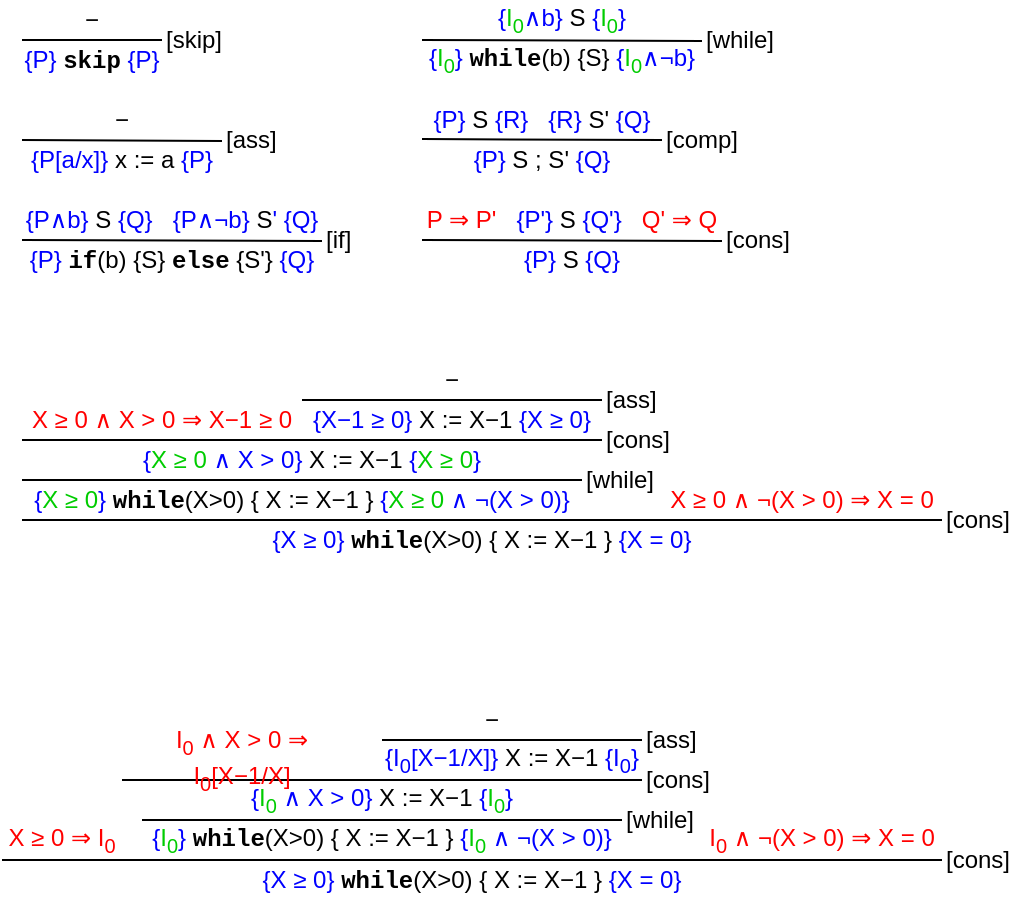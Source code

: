 <mxfile version="13.9.6" type="device"><diagram id="Asg6m0V9xPLLUNlzwCKo" name="Page-1"><mxGraphModel dx="813" dy="509" grid="1" gridSize="10" guides="1" tooltips="1" connect="1" arrows="1" fold="1" page="1" pageScale="1" pageWidth="827" pageHeight="1169" math="0" shadow="0"><root><mxCell id="0"/><mxCell id="1" parent="0"/><mxCell id="Lak8yk1qEorI7ZD_vmP8-6" value="−" style="text;html=1;strokeColor=none;fillColor=none;align=center;verticalAlign=middle;whiteSpace=wrap;rounded=0;" parent="1" vertex="1"><mxGeometry x="40" y="110" width="100" height="20" as="geometry"/></mxCell><mxCell id="Lak8yk1qEorI7ZD_vmP8-1" value="&lt;font color=&quot;#0000FF&quot;&gt;{P}&lt;/font&gt; &lt;b&gt;&lt;font face=&quot;Courier New&quot;&gt;skip&lt;/font&gt;&lt;/b&gt; &lt;font color=&quot;#0000FF&quot;&gt;{P}&lt;/font&gt;" style="text;html=1;strokeColor=none;fillColor=none;align=center;verticalAlign=middle;whiteSpace=wrap;rounded=0;" parent="1" vertex="1"><mxGeometry x="40" y="80" width="70" height="20" as="geometry"/></mxCell><mxCell id="Lak8yk1qEorI7ZD_vmP8-2" value="" style="endArrow=none;html=1;entryX=0;entryY=0;entryDx=0;entryDy=0;exitX=1;exitY=0;exitDx=0;exitDy=0;" parent="1" source="Lak8yk1qEorI7ZD_vmP8-1" target="Lak8yk1qEorI7ZD_vmP8-1" edge="1"><mxGeometry width="50" height="50" relative="1" as="geometry"><mxPoint x="210" y="180" as="sourcePoint"/><mxPoint x="260" y="130" as="targetPoint"/></mxGeometry></mxCell><mxCell id="Lak8yk1qEorI7ZD_vmP8-3" value="−" style="text;html=1;strokeColor=none;fillColor=none;align=center;verticalAlign=middle;whiteSpace=wrap;rounded=0;" parent="1" vertex="1"><mxGeometry x="40" y="60" width="70" height="20" as="geometry"/></mxCell><mxCell id="Lak8yk1qEorI7ZD_vmP8-4" value="&lt;font color=&quot;#0000FF&quot;&gt;{P[a/x]}&lt;/font&gt; x := a &lt;font color=&quot;#0000FF&quot;&gt;{P}&lt;/font&gt;" style="text;html=1;strokeColor=none;fillColor=none;align=center;verticalAlign=middle;whiteSpace=wrap;rounded=0;" parent="1" vertex="1"><mxGeometry x="40" y="130.48" width="100" height="20" as="geometry"/></mxCell><mxCell id="Lak8yk1qEorI7ZD_vmP8-5" value="" style="endArrow=none;html=1;entryX=0;entryY=0;entryDx=0;entryDy=0;exitX=1;exitY=0;exitDx=0;exitDy=0;" parent="1" source="Lak8yk1qEorI7ZD_vmP8-4" edge="1"><mxGeometry width="50" height="50" relative="1" as="geometry"><mxPoint x="110" y="130" as="sourcePoint"/><mxPoint x="40" y="130" as="targetPoint"/></mxGeometry></mxCell><mxCell id="Lak8yk1qEorI7ZD_vmP8-7" value="&lt;font color=&quot;#0000FF&quot;&gt;{P&lt;/font&gt;&lt;font color=&quot;#0000FF&quot;&gt;∧b}&lt;/font&gt; S &lt;font color=&quot;#0000FF&quot;&gt;{Q}&amp;nbsp;&amp;nbsp; &lt;/font&gt;&lt;font color=&quot;#0000FF&quot;&gt;&lt;font color=&quot;#0000FF&quot;&gt;{P&lt;/font&gt;&lt;/font&gt;&lt;font color=&quot;#0000FF&quot;&gt;&lt;font color=&quot;#0000FF&quot;&gt;∧&lt;/font&gt;&lt;/font&gt;&lt;font color=&quot;#0000FF&quot;&gt;&lt;font color=&quot;#0000FF&quot;&gt;¬b}&lt;/font&gt; &lt;font color=&quot;#000000&quot;&gt;S&lt;/font&gt;' &lt;font color=&quot;#0000FF&quot;&gt;{Q}&lt;/font&gt;&lt;/font&gt;" style="text;html=1;strokeColor=none;fillColor=none;align=center;verticalAlign=middle;whiteSpace=wrap;rounded=0;" parent="1" vertex="1"><mxGeometry x="40" y="160" width="150" height="20" as="geometry"/></mxCell><mxCell id="Lak8yk1qEorI7ZD_vmP8-8" value="&lt;font color=&quot;#0000FF&quot;&gt;{P}&lt;/font&gt; &lt;b&gt;&lt;font face=&quot;Courier New&quot;&gt;if&lt;/font&gt;&lt;/b&gt;(b) {S} &lt;b&gt;&lt;font face=&quot;Courier New&quot;&gt;else&lt;/font&gt;&lt;/b&gt; {S'} &lt;font color=&quot;#0000FF&quot;&gt;{Q}&lt;/font&gt;" style="text;html=1;strokeColor=none;fillColor=none;align=center;verticalAlign=middle;whiteSpace=wrap;rounded=0;" parent="1" vertex="1"><mxGeometry x="40" y="180.48" width="150" height="20" as="geometry"/></mxCell><mxCell id="Lak8yk1qEorI7ZD_vmP8-9" value="" style="endArrow=none;html=1;entryX=0;entryY=0;entryDx=0;entryDy=0;exitX=1;exitY=0;exitDx=0;exitDy=0;" parent="1" source="Lak8yk1qEorI7ZD_vmP8-8" edge="1"><mxGeometry width="50" height="50" relative="1" as="geometry"><mxPoint x="110" y="180" as="sourcePoint"/><mxPoint x="40" y="180" as="targetPoint"/></mxGeometry></mxCell><mxCell id="Lak8yk1qEorI7ZD_vmP8-11" value="&lt;font color=&quot;#0000FF&quot;&gt;{&lt;font color=&quot;#00CC00&quot;&gt;I&lt;/font&gt;&lt;/font&gt;&lt;font color=&quot;#00CC00&quot;&gt;&lt;sub&gt;0&lt;/sub&gt;&lt;/font&gt;&lt;font color=&quot;#0000FF&quot;&gt;∧b}&lt;/font&gt; S &lt;font color=&quot;#0000FF&quot;&gt;{&lt;font color=&quot;#00CC00&quot;&gt;I&lt;sub&gt;0&lt;/sub&gt;&lt;/font&gt;}&lt;br&gt;&lt;/font&gt;" style="text;html=1;strokeColor=none;fillColor=none;align=center;verticalAlign=middle;whiteSpace=wrap;rounded=0;" parent="1" vertex="1"><mxGeometry x="240" y="60" width="140" height="20" as="geometry"/></mxCell><mxCell id="Lak8yk1qEorI7ZD_vmP8-12" value="&lt;font color=&quot;#0000FF&quot;&gt;{&lt;/font&gt;&lt;font color=&quot;#0000FF&quot;&gt;&lt;font color=&quot;#00CC00&quot;&gt;I&lt;sub&gt;0&lt;/sub&gt;&lt;/font&gt;}&lt;/font&gt; &lt;b&gt;&lt;font face=&quot;Courier New&quot;&gt;while&lt;/font&gt;&lt;/b&gt;(b) {S} &lt;font color=&quot;#0000FF&quot;&gt;&lt;font color=&quot;#0000FF&quot;&gt;{&lt;font color=&quot;#00CC00&quot;&gt;I&lt;sub&gt;0&lt;/sub&gt;&lt;/font&gt;&lt;/font&gt;&lt;/font&gt;&lt;font color=&quot;#0000FF&quot;&gt;&lt;font color=&quot;#0000FF&quot;&gt;∧&lt;/font&gt;&lt;/font&gt;&lt;font color=&quot;#0000FF&quot;&gt;&lt;font color=&quot;#0000FF&quot;&gt;¬b&lt;/font&gt;&lt;/font&gt;&lt;font color=&quot;#0000FF&quot;&gt;&lt;font color=&quot;#0000FF&quot;&gt;}&lt;/font&gt;&lt;/font&gt;" style="text;html=1;strokeColor=none;fillColor=none;align=center;verticalAlign=middle;whiteSpace=wrap;rounded=0;" parent="1" vertex="1"><mxGeometry x="240" y="80.48" width="140" height="20" as="geometry"/></mxCell><mxCell id="Lak8yk1qEorI7ZD_vmP8-13" value="" style="endArrow=none;html=1;entryX=0;entryY=0;entryDx=0;entryDy=0;exitX=1;exitY=0;exitDx=0;exitDy=0;" parent="1" source="Lak8yk1qEorI7ZD_vmP8-12" edge="1"><mxGeometry width="50" height="50" relative="1" as="geometry"><mxPoint x="310" y="80" as="sourcePoint"/><mxPoint x="240.0" y="80.0" as="targetPoint"/></mxGeometry></mxCell><mxCell id="Lak8yk1qEorI7ZD_vmP8-14" value="&lt;font color=&quot;#0000FF&quot;&gt;{P&lt;/font&gt;&lt;font color=&quot;#0000FF&quot;&gt;}&lt;/font&gt; S &lt;font color=&quot;#0000FF&quot;&gt;{R}&amp;nbsp;&amp;nbsp; &lt;/font&gt;&lt;font color=&quot;#0000FF&quot;&gt;&lt;font color=&quot;#0000FF&quot;&gt;{R&lt;/font&gt;&lt;/font&gt;&lt;font color=&quot;#0000FF&quot;&gt;&lt;font color=&quot;#0000FF&quot;&gt;}&lt;/font&gt; &lt;font color=&quot;#000000&quot;&gt;S'&lt;/font&gt; &lt;font color=&quot;#0000FF&quot;&gt;{Q}&lt;/font&gt;&lt;/font&gt;" style="text;html=1;strokeColor=none;fillColor=none;align=center;verticalAlign=middle;whiteSpace=wrap;rounded=0;" parent="1" vertex="1"><mxGeometry x="240" y="109.52" width="120" height="20" as="geometry"/></mxCell><mxCell id="Lak8yk1qEorI7ZD_vmP8-15" value="&lt;font color=&quot;#0000FF&quot;&gt;{P}&lt;/font&gt; S ; S' &lt;font color=&quot;#0000FF&quot;&gt;{Q}&lt;/font&gt;" style="text;html=1;strokeColor=none;fillColor=none;align=center;verticalAlign=middle;whiteSpace=wrap;rounded=0;" parent="1" vertex="1"><mxGeometry x="240" y="130.0" width="120" height="20" as="geometry"/></mxCell><mxCell id="Lak8yk1qEorI7ZD_vmP8-16" value="" style="endArrow=none;html=1;entryX=0;entryY=0;entryDx=0;entryDy=0;exitX=1;exitY=0;exitDx=0;exitDy=0;" parent="1" source="Lak8yk1qEorI7ZD_vmP8-15" edge="1"><mxGeometry width="50" height="50" relative="1" as="geometry"><mxPoint x="310" y="129.52" as="sourcePoint"/><mxPoint x="240.0" y="129.52" as="targetPoint"/></mxGeometry></mxCell><mxCell id="Lak8yk1qEorI7ZD_vmP8-17" value="&lt;font color=&quot;#FF0000&quot;&gt;P ⇒ P'&lt;/font&gt;&lt;font color=&quot;#0000FF&quot;&gt;&lt;font color=&quot;#0000FF&quot;&gt;&amp;nbsp;&amp;nbsp; &lt;/font&gt;{P'}&lt;/font&gt; S &lt;font color=&quot;#0000FF&quot;&gt;{Q'}&lt;/font&gt;&lt;font color=&quot;#0000FF&quot;&gt;&lt;font color=&quot;#0000FF&quot;&gt;&amp;nbsp;&amp;nbsp; &lt;/font&gt;&lt;font color=&quot;#FF0000&quot;&gt;Q' &lt;/font&gt;&lt;/font&gt;&lt;font color=&quot;#0000FF&quot;&gt;&lt;font color=&quot;#FF0000&quot;&gt;⇒ Q&lt;/font&gt;&lt;br&gt;&lt;/font&gt;" style="text;html=1;strokeColor=none;fillColor=none;align=center;verticalAlign=middle;whiteSpace=wrap;rounded=0;" parent="1" vertex="1"><mxGeometry x="240" y="160.0" width="150" height="20" as="geometry"/></mxCell><mxCell id="Lak8yk1qEorI7ZD_vmP8-18" value="&lt;font color=&quot;#0000FF&quot;&gt;{P}&lt;/font&gt; S &lt;font color=&quot;#0000FF&quot;&gt;{Q}&lt;/font&gt;" style="text;html=1;strokeColor=none;fillColor=none;align=center;verticalAlign=middle;whiteSpace=wrap;rounded=0;" parent="1" vertex="1"><mxGeometry x="240" y="180.48" width="150" height="20" as="geometry"/></mxCell><mxCell id="Lak8yk1qEorI7ZD_vmP8-19" value="" style="endArrow=none;html=1;entryX=0;entryY=0;entryDx=0;entryDy=0;exitX=1;exitY=0;exitDx=0;exitDy=0;" parent="1" source="Lak8yk1qEorI7ZD_vmP8-18" edge="1"><mxGeometry width="50" height="50" relative="1" as="geometry"><mxPoint x="310" y="180.0" as="sourcePoint"/><mxPoint x="240.0" y="180.0" as="targetPoint"/></mxGeometry></mxCell><mxCell id="Lak8yk1qEorI7ZD_vmP8-20" value="[skip]" style="text;html=1;strokeColor=none;fillColor=none;align=left;verticalAlign=middle;whiteSpace=wrap;rounded=0;" parent="1" vertex="1"><mxGeometry x="110" y="70" width="40" height="20" as="geometry"/></mxCell><mxCell id="Lak8yk1qEorI7ZD_vmP8-21" value="[if]" style="text;html=1;strokeColor=none;fillColor=none;align=left;verticalAlign=middle;whiteSpace=wrap;rounded=0;" parent="1" vertex="1"><mxGeometry x="190" y="170" width="20" height="20" as="geometry"/></mxCell><mxCell id="Lak8yk1qEorI7ZD_vmP8-22" value="[ass]" style="text;html=1;strokeColor=none;fillColor=none;align=left;verticalAlign=middle;whiteSpace=wrap;rounded=0;" parent="1" vertex="1"><mxGeometry x="140" y="120" width="30" height="20" as="geometry"/></mxCell><mxCell id="Lak8yk1qEorI7ZD_vmP8-23" value="[while]" style="text;html=1;strokeColor=none;fillColor=none;align=left;verticalAlign=middle;whiteSpace=wrap;rounded=0;" parent="1" vertex="1"><mxGeometry x="380" y="69.52" width="40" height="20" as="geometry"/></mxCell><mxCell id="Lak8yk1qEorI7ZD_vmP8-24" value="[comp]" style="text;html=1;strokeColor=none;fillColor=none;align=left;verticalAlign=middle;whiteSpace=wrap;rounded=0;" parent="1" vertex="1"><mxGeometry x="360" y="119.52" width="40" height="20" as="geometry"/></mxCell><mxCell id="Lak8yk1qEorI7ZD_vmP8-25" value="[cons]" style="text;html=1;strokeColor=none;fillColor=none;align=left;verticalAlign=middle;whiteSpace=wrap;rounded=0;" parent="1" vertex="1"><mxGeometry x="390" y="169.52" width="40" height="20" as="geometry"/></mxCell><mxCell id="Lak8yk1qEorI7ZD_vmP8-27" value="&lt;font color=&quot;#0000FF&quot;&gt;{&lt;font color=&quot;#0000FF&quot;&gt;X ≥ 0&lt;/font&gt;}&lt;/font&gt; &lt;b&gt;&lt;font face=&quot;Courier New&quot;&gt;while&lt;/font&gt;&lt;/b&gt;(X&amp;gt;0) { X := X−1 } &lt;font color=&quot;#0000FF&quot;&gt;{X = 0}&lt;/font&gt;" style="text;html=1;strokeColor=none;fillColor=none;align=center;verticalAlign=middle;whiteSpace=wrap;rounded=0;" parent="1" vertex="1"><mxGeometry x="40" y="320" width="460" height="20" as="geometry"/></mxCell><mxCell id="Lak8yk1qEorI7ZD_vmP8-42" value="" style="endArrow=none;html=1;exitX=0;exitY=0;exitDx=0;exitDy=0;entryX=1;entryY=0;entryDx=0;entryDy=0;" parent="1" source="Lak8yk1qEorI7ZD_vmP8-27" target="Lak8yk1qEorI7ZD_vmP8-27" edge="1"><mxGeometry width="50" height="50" relative="1" as="geometry"><mxPoint x="270" y="269.52" as="sourcePoint"/><mxPoint x="640" y="249.52" as="targetPoint"/></mxGeometry></mxCell><mxCell id="Lak8yk1qEorI7ZD_vmP8-43" value="[cons]" style="text;html=1;strokeColor=none;fillColor=none;align=left;verticalAlign=middle;whiteSpace=wrap;rounded=0;" parent="1" vertex="1"><mxGeometry x="500" y="309.52" width="40" height="20" as="geometry"/></mxCell><mxCell id="Lak8yk1qEorI7ZD_vmP8-44" value="&lt;font color=&quot;#0000FF&quot;&gt;{&lt;font color=&quot;#00CC00&quot;&gt;X ≥ 0&lt;/font&gt;}&lt;/font&gt; &lt;b&gt;&lt;font face=&quot;Courier New&quot;&gt;while&lt;/font&gt;&lt;/b&gt;(X&amp;gt;0) { X := X−1 } &lt;font color=&quot;#0000FF&quot;&gt;{&lt;font color=&quot;#00CC00&quot;&gt;X ≥ 0&lt;/font&gt; ∧ ¬(X &amp;gt; 0)}&lt;/font&gt;" style="text;html=1;strokeColor=none;fillColor=none;align=center;verticalAlign=middle;whiteSpace=wrap;rounded=0;" parent="1" vertex="1"><mxGeometry x="40" y="300" width="280" height="20" as="geometry"/></mxCell><mxCell id="Lak8yk1qEorI7ZD_vmP8-45" value="&lt;font&gt;X ≥ 0 ∧ ¬(X &amp;gt; 0) ⇒ X = 0&lt;/font&gt;" style="text;whiteSpace=wrap;html=1;align=center;verticalAlign=middle;fontColor=#FF0000;" parent="1" vertex="1"><mxGeometry x="360" y="300" width="140" height="20" as="geometry"/></mxCell><mxCell id="Lak8yk1qEorI7ZD_vmP8-46" value="" style="endArrow=none;html=1;exitX=0;exitY=0;exitDx=0;exitDy=0;entryX=1;entryY=0;entryDx=0;entryDy=0;" parent="1" source="Lak8yk1qEorI7ZD_vmP8-44" target="Lak8yk1qEorI7ZD_vmP8-44" edge="1"><mxGeometry width="50" height="50" relative="1" as="geometry"><mxPoint x="280" y="289.52" as="sourcePoint"/><mxPoint x="330" y="239.52" as="targetPoint"/></mxGeometry></mxCell><mxCell id="Lak8yk1qEorI7ZD_vmP8-47" value="[while]" style="text;html=1;strokeColor=none;fillColor=none;align=left;verticalAlign=middle;whiteSpace=wrap;rounded=0;" parent="1" vertex="1"><mxGeometry x="320" y="289.52" width="40" height="20" as="geometry"/></mxCell><mxCell id="Lak8yk1qEorI7ZD_vmP8-48" value="&lt;font color=&quot;#0000FF&quot;&gt;{&lt;font color=&quot;#00CC00&quot;&gt;X ≥ 0&lt;/font&gt; ∧ X &amp;gt; 0}&lt;/font&gt; X := X−1 &lt;font color=&quot;#0000FF&quot;&gt;{&lt;font color=&quot;#00CC00&quot;&gt;X ≥ 0&lt;/font&gt;}&lt;/font&gt;" style="text;whiteSpace=wrap;html=1;align=center;verticalAlign=middle;" parent="1" vertex="1"><mxGeometry x="40" y="280" width="290" height="20" as="geometry"/></mxCell><mxCell id="Lak8yk1qEorI7ZD_vmP8-50" value="" style="endArrow=none;html=1;exitX=0;exitY=0;exitDx=0;exitDy=0;entryX=1;entryY=0;entryDx=0;entryDy=0;" parent="1" source="Lak8yk1qEorI7ZD_vmP8-48" target="Lak8yk1qEorI7ZD_vmP8-48" edge="1"><mxGeometry width="50" height="50" relative="1" as="geometry"><mxPoint x="80" y="269.52" as="sourcePoint"/><mxPoint x="130" y="219.52" as="targetPoint"/></mxGeometry></mxCell><mxCell id="Lak8yk1qEorI7ZD_vmP8-51" value="[cons]" style="text;html=1;strokeColor=none;fillColor=none;align=left;verticalAlign=middle;whiteSpace=wrap;rounded=0;" parent="1" vertex="1"><mxGeometry x="330" y="269.52" width="40" height="20" as="geometry"/></mxCell><mxCell id="Lak8yk1qEorI7ZD_vmP8-52" value="&lt;font color=&quot;#FF0000&quot;&gt;X ≥ 0 ∧ X &amp;gt; 0 ⇒ X&lt;/font&gt;&lt;font color=&quot;#FF0000&quot;&gt;−1 ≥ 0&lt;/font&gt;" style="text;whiteSpace=wrap;html=1;align=center;verticalAlign=middle;" parent="1" vertex="1"><mxGeometry x="40" y="260" width="140" height="20" as="geometry"/></mxCell><mxCell id="Lak8yk1qEorI7ZD_vmP8-53" value="&lt;font color=&quot;#0000FF&quot;&gt;{X&lt;/font&gt;&lt;font color=&quot;#0000FF&quot;&gt;−1 ≥ 0}&lt;/font&gt; X := X−1 &lt;font color=&quot;#0000FF&quot;&gt;{X ≥ 0}&lt;/font&gt;" style="text;whiteSpace=wrap;html=1;align=center;verticalAlign=middle;" parent="1" vertex="1"><mxGeometry x="180" y="260" width="150" height="20" as="geometry"/></mxCell><mxCell id="Lak8yk1qEorI7ZD_vmP8-54" value="" style="endArrow=none;html=1;exitX=0;exitY=0;exitDx=0;exitDy=0;entryX=1;entryY=0;entryDx=0;entryDy=0;" parent="1" source="Lak8yk1qEorI7ZD_vmP8-53" target="Lak8yk1qEorI7ZD_vmP8-53" edge="1"><mxGeometry width="50" height="50" relative="1" as="geometry"><mxPoint x="210" y="329.52" as="sourcePoint"/><mxPoint x="260" y="279.52" as="targetPoint"/></mxGeometry></mxCell><mxCell id="Lak8yk1qEorI7ZD_vmP8-55" value="−" style="text;html=1;strokeColor=none;fillColor=none;align=center;verticalAlign=middle;whiteSpace=wrap;rounded=0;" parent="1" vertex="1"><mxGeometry x="180" y="240.0" width="150" height="20" as="geometry"/></mxCell><mxCell id="Lak8yk1qEorI7ZD_vmP8-56" value="[ass]" style="text;html=1;strokeColor=none;fillColor=none;align=left;verticalAlign=middle;whiteSpace=wrap;rounded=0;" parent="1" vertex="1"><mxGeometry x="330" y="249.52" width="30" height="20" as="geometry"/></mxCell><mxCell id="R101QDIo4nnn3cWQ9JhP-1" value="&lt;font color=&quot;#0000FF&quot;&gt;{&lt;font color=&quot;#0000FF&quot;&gt;X ≥ 0&lt;/font&gt;}&lt;/font&gt; &lt;b&gt;&lt;font face=&quot;Courier New&quot;&gt;while&lt;/font&gt;&lt;/b&gt;(X&amp;gt;0) { X := X−1 } &lt;font color=&quot;#0000FF&quot;&gt;{X = 0}&lt;/font&gt;" style="text;html=1;strokeColor=none;fillColor=none;align=center;verticalAlign=middle;whiteSpace=wrap;rounded=0;" vertex="1" parent="1"><mxGeometry x="30" y="490" width="470" height="20" as="geometry"/></mxCell><mxCell id="R101QDIo4nnn3cWQ9JhP-2" value="" style="endArrow=none;html=1;exitX=0;exitY=0;exitDx=0;exitDy=0;entryX=1;entryY=0;entryDx=0;entryDy=0;" edge="1" parent="1" source="R101QDIo4nnn3cWQ9JhP-1" target="R101QDIo4nnn3cWQ9JhP-1"><mxGeometry width="50" height="50" relative="1" as="geometry"><mxPoint x="270" y="439.52" as="sourcePoint"/><mxPoint x="640" y="419.52" as="targetPoint"/></mxGeometry></mxCell><mxCell id="R101QDIo4nnn3cWQ9JhP-3" value="[cons]" style="text;html=1;strokeColor=none;fillColor=none;align=left;verticalAlign=middle;whiteSpace=wrap;rounded=0;" vertex="1" parent="1"><mxGeometry x="500" y="479.52" width="40" height="20" as="geometry"/></mxCell><mxCell id="R101QDIo4nnn3cWQ9JhP-4" value="&lt;font color=&quot;#0000FF&quot;&gt;{&lt;font color=&quot;#00CC00&quot;&gt;I&lt;sub&gt;0&lt;/sub&gt;&lt;/font&gt;}&lt;/font&gt; &lt;b&gt;&lt;font face=&quot;Courier New&quot;&gt;while&lt;/font&gt;&lt;/b&gt;(X&amp;gt;0) { X := X−1 } &lt;font color=&quot;#0000FF&quot;&gt;{&lt;font color=&quot;#00CC00&quot;&gt;I&lt;sub&gt;0&lt;/sub&gt;&lt;/font&gt; ∧ ¬(X &amp;gt; 0)}&lt;/font&gt;" style="text;html=1;strokeColor=none;fillColor=none;align=center;verticalAlign=middle;whiteSpace=wrap;rounded=0;" vertex="1" parent="1"><mxGeometry x="100" y="470" width="240" height="20" as="geometry"/></mxCell><mxCell id="R101QDIo4nnn3cWQ9JhP-5" value="&lt;font&gt;I&lt;sub&gt;0&lt;/sub&gt; ∧ ¬(X &amp;gt; 0) ⇒ X = 0&lt;/font&gt;" style="text;whiteSpace=wrap;html=1;align=center;verticalAlign=middle;fontColor=#FF0000;" vertex="1" parent="1"><mxGeometry x="380" y="470" width="120" height="20" as="geometry"/></mxCell><mxCell id="R101QDIo4nnn3cWQ9JhP-6" value="" style="endArrow=none;html=1;exitX=0;exitY=0;exitDx=0;exitDy=0;entryX=1;entryY=0;entryDx=0;entryDy=0;" edge="1" parent="1" source="R101QDIo4nnn3cWQ9JhP-4" target="R101QDIo4nnn3cWQ9JhP-4"><mxGeometry width="50" height="50" relative="1" as="geometry"><mxPoint x="300" y="459.52" as="sourcePoint"/><mxPoint x="350" y="409.52" as="targetPoint"/></mxGeometry></mxCell><mxCell id="R101QDIo4nnn3cWQ9JhP-7" value="[while]" style="text;html=1;strokeColor=none;fillColor=none;align=left;verticalAlign=middle;whiteSpace=wrap;rounded=0;" vertex="1" parent="1"><mxGeometry x="340" y="459.52" width="40" height="20" as="geometry"/></mxCell><mxCell id="R101QDIo4nnn3cWQ9JhP-8" value="&lt;font color=&quot;#0000FF&quot;&gt;{&lt;/font&gt;&lt;font color=&quot;#0000FF&quot;&gt;&lt;font color=&quot;#00CC00&quot;&gt;I&lt;sub&gt;0&lt;/sub&gt;&lt;/font&gt;&lt;/font&gt;&lt;font color=&quot;#0000FF&quot;&gt; ∧ X &amp;gt; 0}&lt;/font&gt; X := X−1 &lt;font color=&quot;#0000FF&quot;&gt;{&lt;/font&gt;&lt;font color=&quot;#0000FF&quot;&gt;&lt;font color=&quot;#0000FF&quot;&gt;&lt;font color=&quot;#00CC00&quot;&gt;I&lt;sub&gt;0&lt;/sub&gt;&lt;/font&gt;&lt;/font&gt;}&lt;/font&gt;" style="text;whiteSpace=wrap;html=1;align=center;verticalAlign=middle;" vertex="1" parent="1"><mxGeometry x="90" y="450" width="260" height="20" as="geometry"/></mxCell><mxCell id="R101QDIo4nnn3cWQ9JhP-9" value="" style="endArrow=none;html=1;exitX=0;exitY=0;exitDx=0;exitDy=0;entryX=1;entryY=0;entryDx=0;entryDy=0;" edge="1" parent="1" source="R101QDIo4nnn3cWQ9JhP-8" target="R101QDIo4nnn3cWQ9JhP-8"><mxGeometry width="50" height="50" relative="1" as="geometry"><mxPoint x="100" y="439.52" as="sourcePoint"/><mxPoint x="150" y="389.52" as="targetPoint"/></mxGeometry></mxCell><mxCell id="R101QDIo4nnn3cWQ9JhP-10" value="[cons]" style="text;html=1;strokeColor=none;fillColor=none;align=left;verticalAlign=middle;whiteSpace=wrap;rounded=0;" vertex="1" parent="1"><mxGeometry x="350" y="439.52" width="40" height="20" as="geometry"/></mxCell><mxCell id="R101QDIo4nnn3cWQ9JhP-11" value="&lt;font color=&quot;#FF0000&quot;&gt;I&lt;sub&gt;0&lt;/sub&gt; ∧ X &amp;gt; 0 ⇒ I&lt;sub&gt;0&lt;/sub&gt;[X&lt;/font&gt;&lt;font color=&quot;#FF0000&quot;&gt;−1/X]&lt;/font&gt;" style="text;whiteSpace=wrap;html=1;align=center;verticalAlign=middle;" vertex="1" parent="1"><mxGeometry x="90" y="430" width="120" height="20" as="geometry"/></mxCell><mxCell id="R101QDIo4nnn3cWQ9JhP-12" value="&lt;font color=&quot;#0000FF&quot;&gt;{I&lt;sub&gt;0&lt;/sub&gt;[X−1/X]}&lt;/font&gt; X := X−1 &lt;font color=&quot;#0000FF&quot;&gt;{I&lt;sub&gt;0&lt;/sub&gt;}&lt;/font&gt;" style="text;whiteSpace=wrap;html=1;align=center;verticalAlign=middle;" vertex="1" parent="1"><mxGeometry x="220" y="430" width="130" height="20" as="geometry"/></mxCell><mxCell id="R101QDIo4nnn3cWQ9JhP-13" value="" style="endArrow=none;html=1;exitX=0;exitY=0;exitDx=0;exitDy=0;entryX=1;entryY=0;entryDx=0;entryDy=0;" edge="1" parent="1" source="R101QDIo4nnn3cWQ9JhP-12" target="R101QDIo4nnn3cWQ9JhP-12"><mxGeometry width="50" height="50" relative="1" as="geometry"><mxPoint x="230" y="499.52" as="sourcePoint"/><mxPoint x="280" y="449.52" as="targetPoint"/></mxGeometry></mxCell><mxCell id="R101QDIo4nnn3cWQ9JhP-14" value="−" style="text;html=1;strokeColor=none;fillColor=none;align=center;verticalAlign=middle;whiteSpace=wrap;rounded=0;" vertex="1" parent="1"><mxGeometry x="200" y="410" width="150" height="20" as="geometry"/></mxCell><mxCell id="R101QDIo4nnn3cWQ9JhP-15" value="[ass]" style="text;html=1;strokeColor=none;fillColor=none;align=left;verticalAlign=middle;whiteSpace=wrap;rounded=0;" vertex="1" parent="1"><mxGeometry x="350" y="419.52" width="30" height="20" as="geometry"/></mxCell><mxCell id="R101QDIo4nnn3cWQ9JhP-16" value="&lt;font color=&quot;#FF0000&quot;&gt;X ≥ 0 &lt;/font&gt;&lt;font&gt;&lt;font&gt;⇒ &lt;/font&gt;I&lt;sub&gt;0&lt;/sub&gt;&lt;br&gt;&lt;/font&gt;" style="text;whiteSpace=wrap;html=1;align=center;verticalAlign=middle;fontColor=#FF0000;" vertex="1" parent="1"><mxGeometry x="30" y="470" width="60" height="20" as="geometry"/></mxCell></root></mxGraphModel></diagram></mxfile>